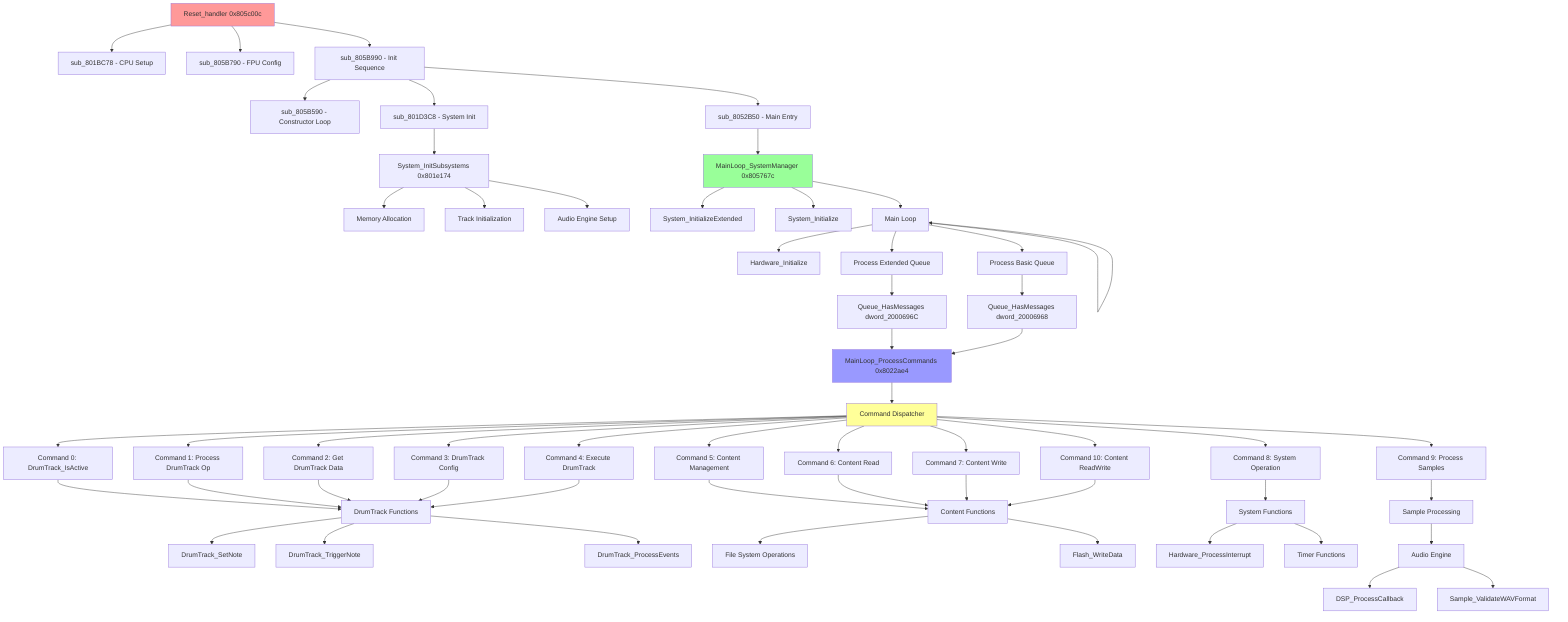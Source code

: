 graph TD
    A[Reset_handler 0x805c00c] --> B[sub_801BC78 - CPU Setup]
    A --> C[sub_805B790 - FPU Config]
    A --> D[sub_805B990 - Init Sequence]
    
    D --> E[sub_805B590 - Constructor Loop]
    D --> F[sub_801D3C8 - System Init]
    D --> G[sub_8052B50 - Main Entry]
    
    F --> H[System_InitSubsystems 0x801e174]
    H --> I[Memory Allocation]
    H --> J[Track Initialization]
    H --> K[Audio Engine Setup]
    
    G --> L[MainLoop_SystemManager 0x805767c]
    
    L --> M[System_InitializeExtended]
    L --> N[System_Initialize]
    L --> O[Main Loop]
    
    O --> P[Hardware_Initialize]
    O --> Q[Process Extended Queue]
    O --> R[Process Basic Queue]
    O --> O
    
    Q --> S[Queue_HasMessages dword_2000696C]
    R --> T[Queue_HasMessages dword_20006968]
    
    S --> U[MainLoop_ProcessCommands 0x8022ae4]
    T --> U
    
    U --> V[Command Dispatcher]
    V --> W[Command 0: DrumTrack_IsActive]
    V --> X[Command 1: Process DrumTrack Op]
    V --> Y[Command 2: Get DrumTrack Data]
    V --> Z[Command 3: DrumTrack Config]
    V --> AA[Command 4: Execute DrumTrack]
    V --> BB[Command 5: Content Management]
    V --> CC[Command 6: Content Read]
    V --> DD[Command 7: Content Write]
    V --> EE[Command 8: System Operation]
    V --> FF[Command 9: Process Samples]
    V --> GG[Command 10: Content ReadWrite]
    
    W --> HH[DrumTrack Functions]
    X --> HH
    Y --> HH
    Z --> HH
    AA --> HH
    
    BB --> II[Content Functions]
    CC --> II
    DD --> II
    GG --> II
    
    EE --> JJ[System Functions]
    FF --> KK[Sample Processing]
    
    HH --> LL[DrumTrack_SetNote]
    HH --> MM[DrumTrack_TriggerNote]
    HH --> NN[DrumTrack_ProcessEvents]
    
    II --> OO[File System Operations]
    II --> PP[Flash_WriteData]
    
    JJ --> QQ[Hardware_ProcessInterrupt]
    JJ --> RR[Timer Functions]
    
    KK --> SS[Audio Engine]
    SS --> TT[DSP_ProcessCallback]
    SS --> UU[Sample_ValidateWAVFormat]
    
    style A fill:#ff9999
    style L fill:#99ff99
    style U fill:#9999ff
    style V fill:#ffff99